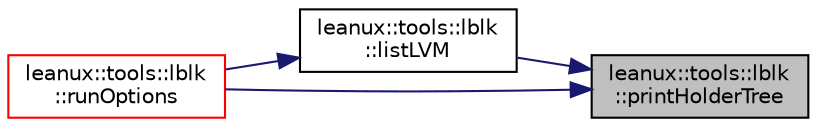 digraph "leanux::tools::lblk::printHolderTree"
{
 // LATEX_PDF_SIZE
  bgcolor="transparent";
  edge [fontname="Helvetica",fontsize="10",labelfontname="Helvetica",labelfontsize="10"];
  node [fontname="Helvetica",fontsize="10",shape=record];
  rankdir="RL";
  Node1 [label="leanux::tools::lblk\l::printHolderTree",height=0.2,width=0.4,color="black", fillcolor="grey75", style="filled", fontcolor="black",tooltip="Write the tree of holders above and including mm, append to tab, starting with level."];
  Node1 -> Node2 [dir="back",color="midnightblue",fontsize="10",style="solid",fontname="Helvetica"];
  Node2 [label="leanux::tools::lblk\l::listLVM",height=0.2,width=0.4,color="black",URL="$namespaceleanux_1_1tools_1_1lblk.html#a3ad2e43162ca1213c491e96d5d2a5a9c",tooltip="Table listing LVM devices."];
  Node2 -> Node3 [dir="back",color="midnightblue",fontsize="10",style="solid",fontname="Helvetica"];
  Node3 [label="leanux::tools::lblk\l::runOptions",height=0.2,width=0.4,color="red",URL="$namespaceleanux_1_1tools_1_1lblk.html#aafee1346a1081bfa4f7470f921cd66b8",tooltip="Direct output run from options."];
  Node1 -> Node3 [dir="back",color="midnightblue",fontsize="10",style="solid",fontname="Helvetica"];
}

